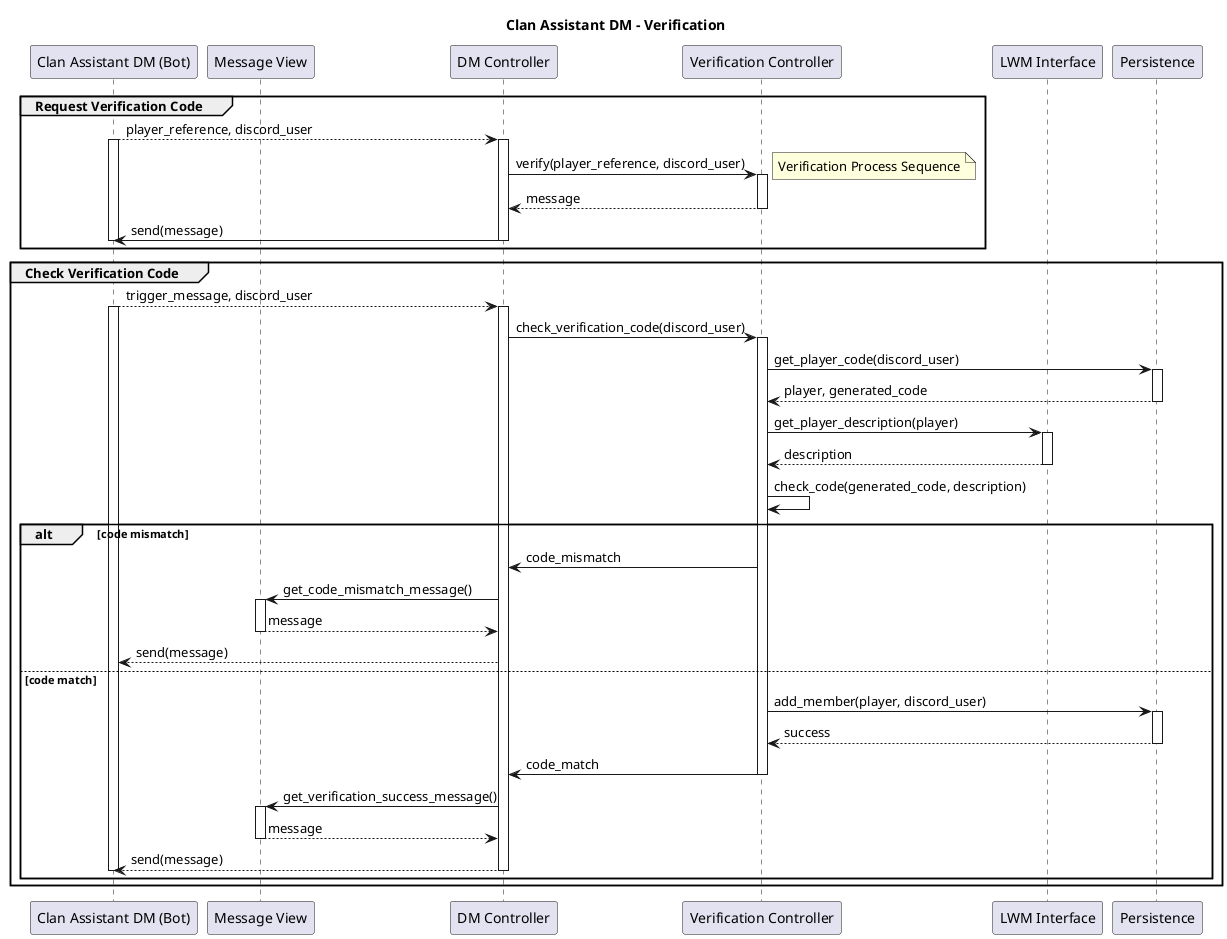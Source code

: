 @startuml

title Clan Assistant DM - Verification

participant "Clan Assistant DM (Bot)" as dm
participant "Message View" as view
participant "DM Controller" as dm_controller
participant "Verification Controller" as verification_controller
participant "LWM Interface" as lwm
participant "Persistence" as persistence

group Request Verification Code

    dm --> dm_controller: player_reference, discord_user
        activate dm
        activate dm_controller
        dm_controller -> verification_controller: verify(player_reference, discord_user)
            activate verification_controller
            note right: Verification Process Sequence
            return message
        dm_controller -> dm: send(message)
        deactivate dm
        deactivate dm_controller

end

group Check Verification Code

    dm --> dm_controller: trigger_message, discord_user
        activate dm
        activate dm_controller
        dm_controller -> verification_controller: check_verification_code(discord_user)
            activate verification_controller
            verification_controller ->persistence: get_player_code(discord_user)
                activate persistence
                return player, generated_code
            verification_controller -> lwm: get_player_description(player)
                activate lwm
                return description
            verification_controller -> verification_controller: check_code(generated_code, description)
            alt code mismatch
                verification_controller -> dm_controller: code_mismatch
                dm_controller -> view: get_code_mismatch_message()
                    activate view
                    return message
                dm_controller --> dm: send(message)
            else code match
                verification_controller -> persistence: add_member(player, discord_user)
                    activate persistence
                    return success
                verification_controller -> dm_controller: code_match
                deactivate verification_controller
                dm_controller -> view: get_verification_success_message()
                    activate view
                    return message
                dm_controller --> dm: send(message)
                deactivate dm
                deactivate dm_controller
            end

end

@enduml
